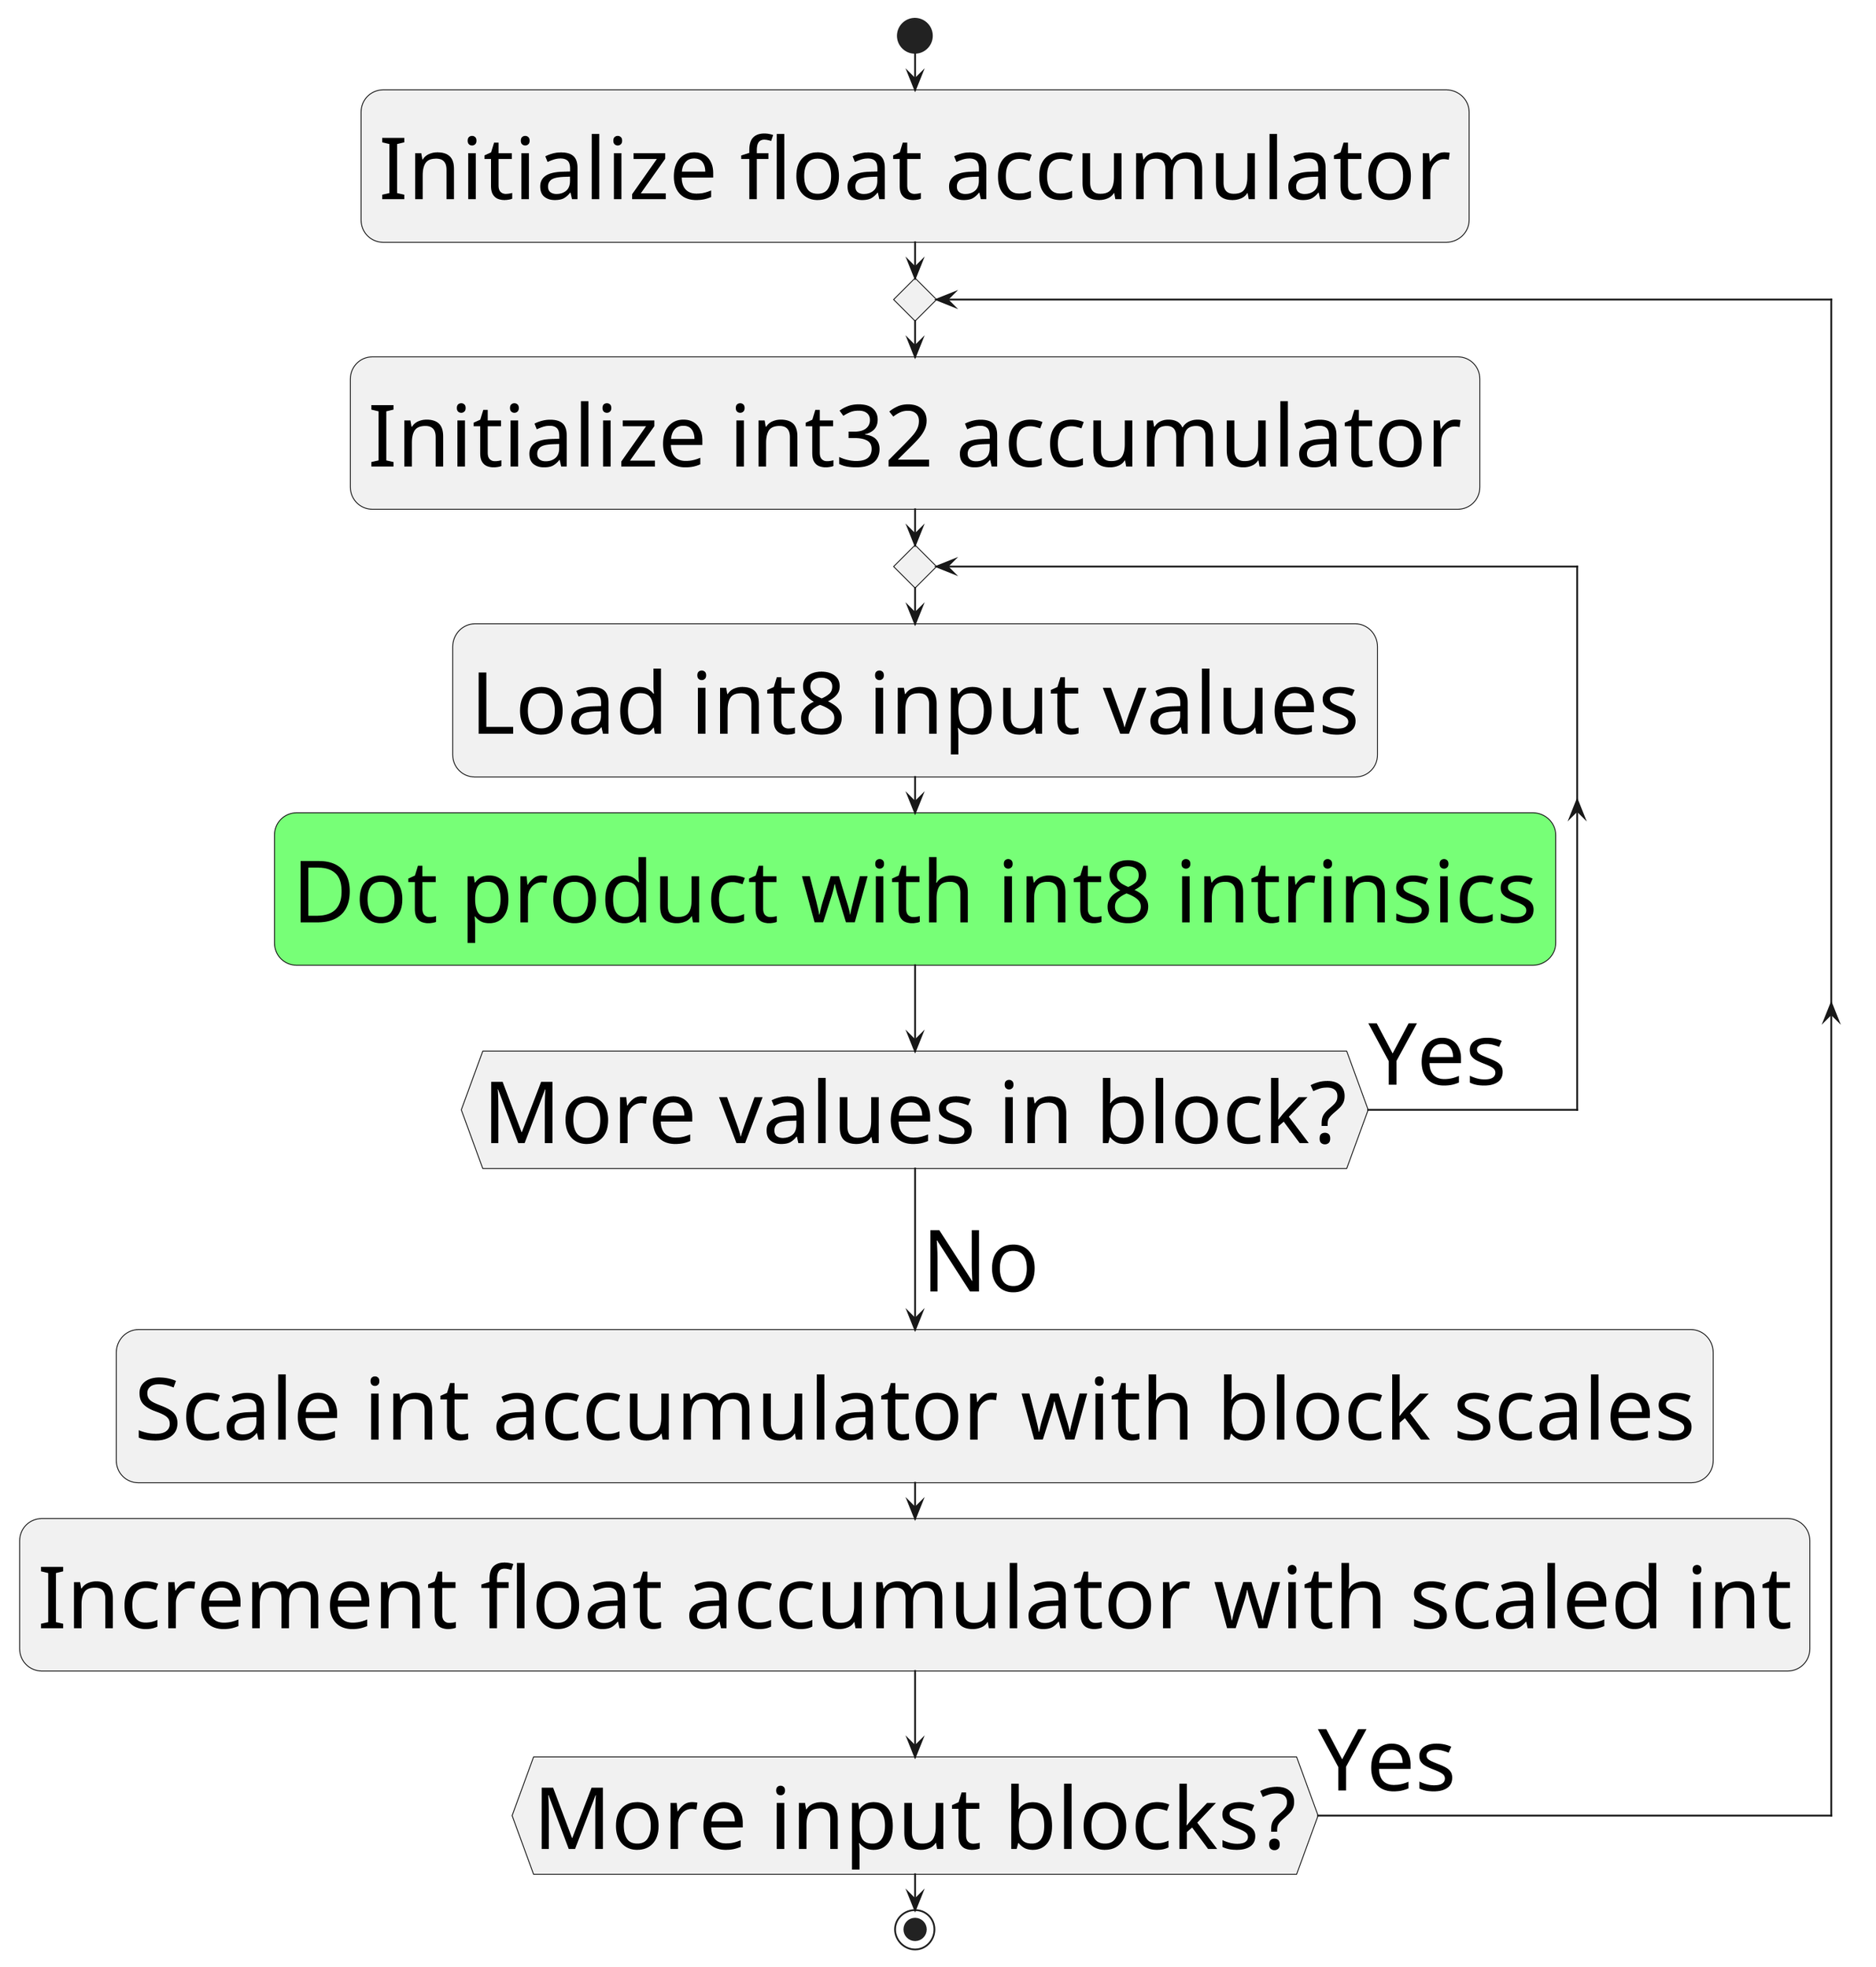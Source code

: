 @startuml
skinparam DefaultFontSize 48
skinparam dpi 240

start
:Initialize float accumulator;
repeat
    :Initialize int32 accumulator;
    repeat
        :Load int8 input values;
        #77FF77:Dot product with int8 intrinsics;
    repeat while (More values in block?) is (Yes)
    ->No;
    :Scale int accumulator with block scales;
    :Increment float accumulator with scaled int;
repeat while (More input blocks?) is (Yes)
stop
@enduml
